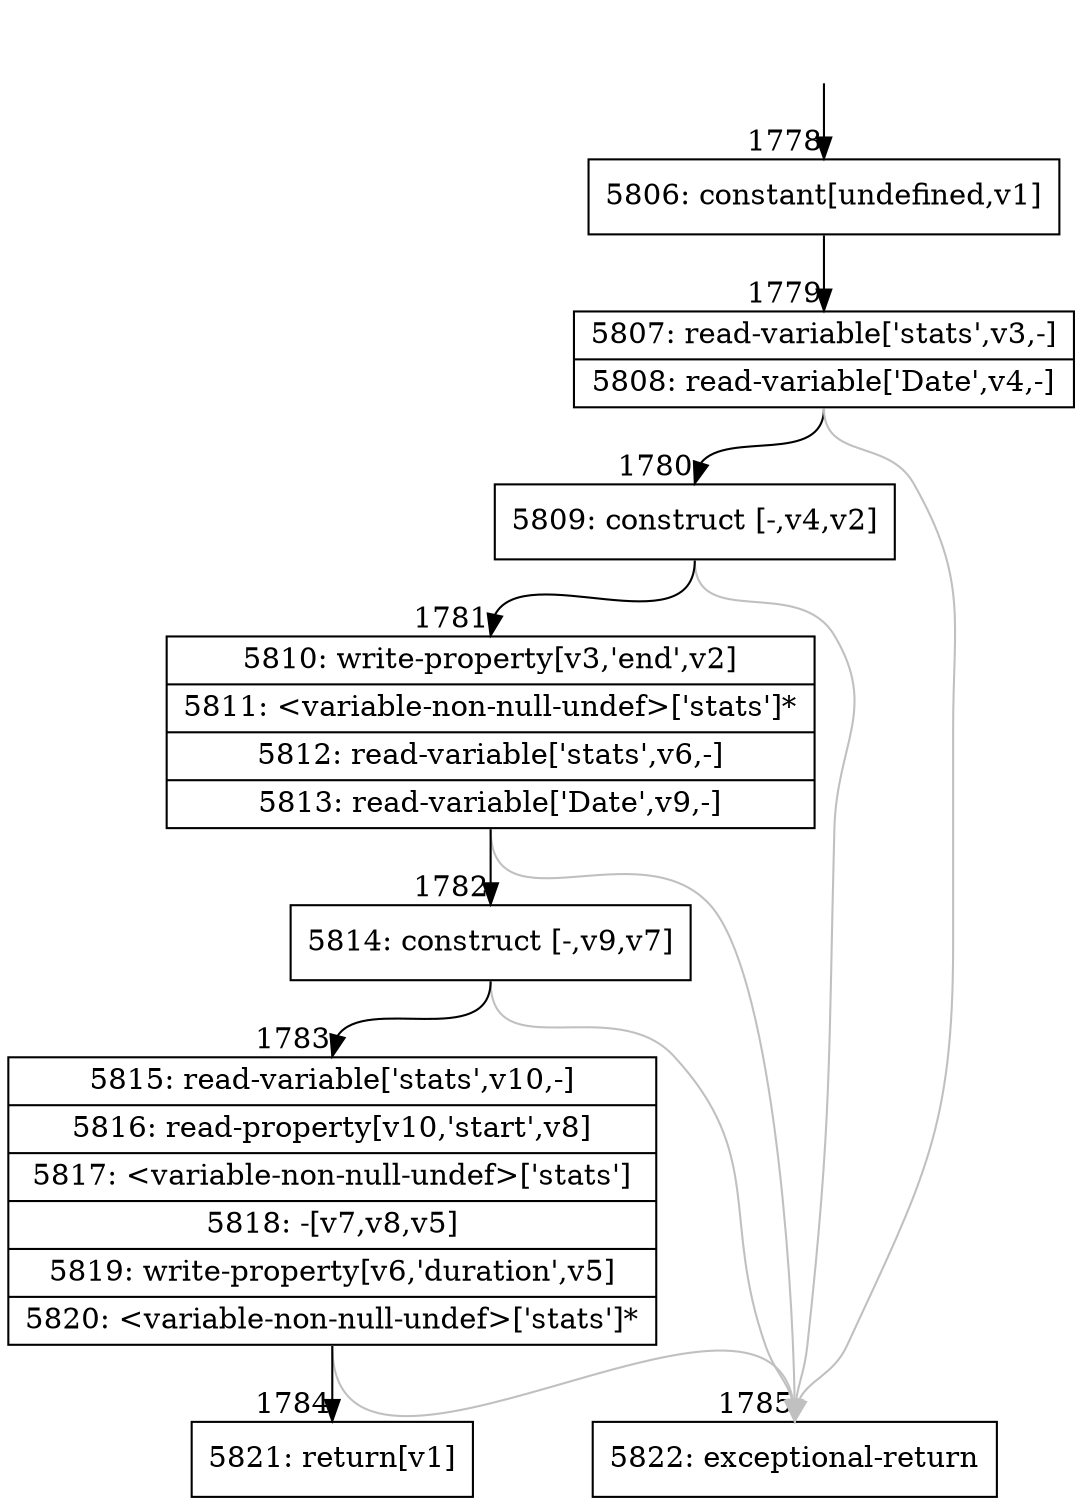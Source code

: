 digraph {
rankdir="TD"
BB_entry166[shape=none,label=""];
BB_entry166 -> BB1778 [tailport=s, headport=n, headlabel="    1778"]
BB1778 [shape=record label="{5806: constant[undefined,v1]}" ] 
BB1778 -> BB1779 [tailport=s, headport=n, headlabel="      1779"]
BB1779 [shape=record label="{5807: read-variable['stats',v3,-]|5808: read-variable['Date',v4,-]}" ] 
BB1779 -> BB1780 [tailport=s, headport=n, headlabel="      1780"]
BB1779 -> BB1785 [tailport=s, headport=n, color=gray, headlabel="      1785"]
BB1780 [shape=record label="{5809: construct [-,v4,v2]}" ] 
BB1780 -> BB1781 [tailport=s, headport=n, headlabel="      1781"]
BB1780 -> BB1785 [tailport=s, headport=n, color=gray]
BB1781 [shape=record label="{5810: write-property[v3,'end',v2]|5811: \<variable-non-null-undef\>['stats']*|5812: read-variable['stats',v6,-]|5813: read-variable['Date',v9,-]}" ] 
BB1781 -> BB1782 [tailport=s, headport=n, headlabel="      1782"]
BB1781 -> BB1785 [tailport=s, headport=n, color=gray]
BB1782 [shape=record label="{5814: construct [-,v9,v7]}" ] 
BB1782 -> BB1783 [tailport=s, headport=n, headlabel="      1783"]
BB1782 -> BB1785 [tailport=s, headport=n, color=gray]
BB1783 [shape=record label="{5815: read-variable['stats',v10,-]|5816: read-property[v10,'start',v8]|5817: \<variable-non-null-undef\>['stats']|5818: -[v7,v8,v5]|5819: write-property[v6,'duration',v5]|5820: \<variable-non-null-undef\>['stats']*}" ] 
BB1783 -> BB1784 [tailport=s, headport=n, headlabel="      1784"]
BB1783 -> BB1785 [tailport=s, headport=n, color=gray]
BB1784 [shape=record label="{5821: return[v1]}" ] 
BB1785 [shape=record label="{5822: exceptional-return}" ] 
//#$~ 2261
}
